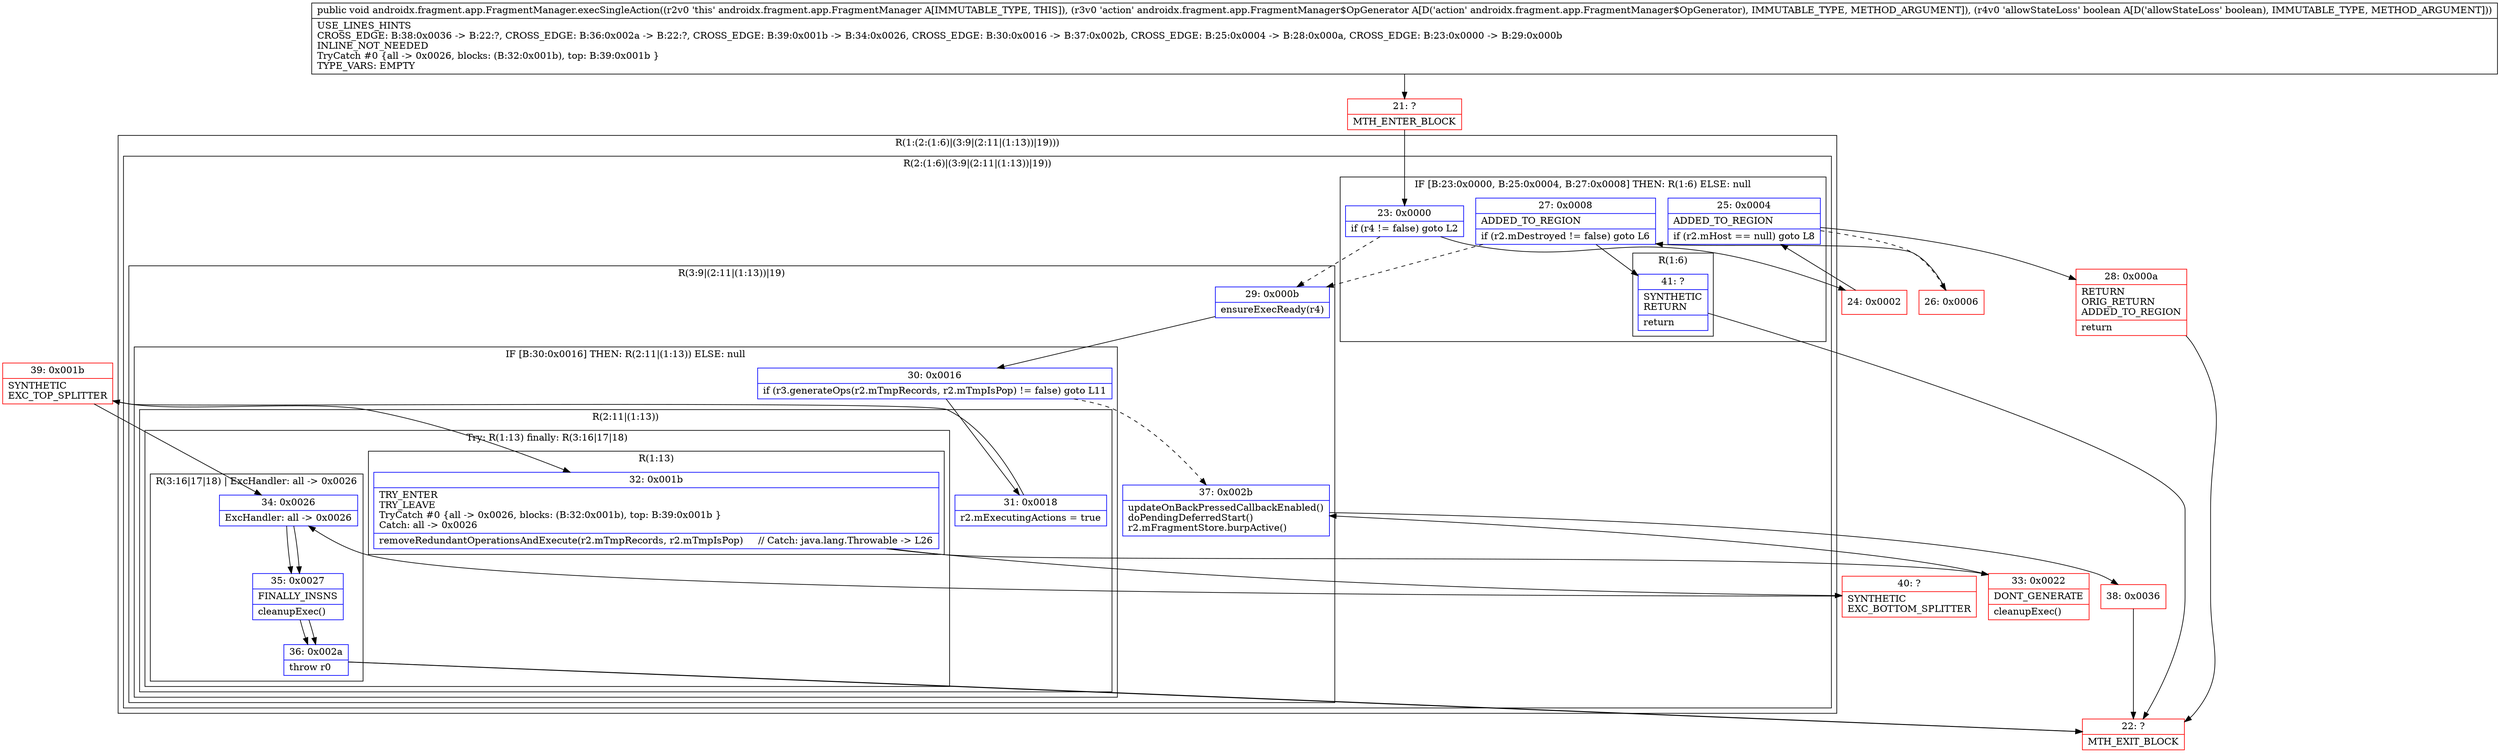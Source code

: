 digraph "CFG forandroidx.fragment.app.FragmentManager.execSingleAction(Landroidx\/fragment\/app\/FragmentManager$OpGenerator;Z)V" {
subgraph cluster_Region_999738871 {
label = "R(1:(2:(1:6)|(3:9|(2:11|(1:13))|19)))";
node [shape=record,color=blue];
subgraph cluster_Region_651301511 {
label = "R(2:(1:6)|(3:9|(2:11|(1:13))|19))";
node [shape=record,color=blue];
subgraph cluster_IfRegion_1664785912 {
label = "IF [B:23:0x0000, B:25:0x0004, B:27:0x0008] THEN: R(1:6) ELSE: null";
node [shape=record,color=blue];
Node_23 [shape=record,label="{23\:\ 0x0000|if (r4 != false) goto L2\l}"];
Node_25 [shape=record,label="{25\:\ 0x0004|ADDED_TO_REGION\l|if (r2.mHost == null) goto L8\l}"];
Node_27 [shape=record,label="{27\:\ 0x0008|ADDED_TO_REGION\l|if (r2.mDestroyed != false) goto L6\l}"];
subgraph cluster_Region_2128885269 {
label = "R(1:6)";
node [shape=record,color=blue];
Node_41 [shape=record,label="{41\:\ ?|SYNTHETIC\lRETURN\l|return\l}"];
}
}
subgraph cluster_Region_1930470731 {
label = "R(3:9|(2:11|(1:13))|19)";
node [shape=record,color=blue];
Node_29 [shape=record,label="{29\:\ 0x000b|ensureExecReady(r4)\l}"];
subgraph cluster_IfRegion_1172363140 {
label = "IF [B:30:0x0016] THEN: R(2:11|(1:13)) ELSE: null";
node [shape=record,color=blue];
Node_30 [shape=record,label="{30\:\ 0x0016|if (r3.generateOps(r2.mTmpRecords, r2.mTmpIsPop) != false) goto L11\l}"];
subgraph cluster_Region_1912756125 {
label = "R(2:11|(1:13))";
node [shape=record,color=blue];
Node_31 [shape=record,label="{31\:\ 0x0018|r2.mExecutingActions = true\l}"];
subgraph cluster_TryCatchRegion_763990870 {
label = "Try: R(1:13) finally: R(3:16|17|18)";
node [shape=record,color=blue];
subgraph cluster_Region_1539653969 {
label = "R(1:13)";
node [shape=record,color=blue];
Node_32 [shape=record,label="{32\:\ 0x001b|TRY_ENTER\lTRY_LEAVE\lTryCatch #0 \{all \-\> 0x0026, blocks: (B:32:0x001b), top: B:39:0x001b \}\lCatch: all \-\> 0x0026\l|removeRedundantOperationsAndExecute(r2.mTmpRecords, r2.mTmpIsPop)     \/\/ Catch: java.lang.Throwable \-\> L26\l}"];
}
subgraph cluster_Region_417001818 {
label = "R(3:16|17|18) | ExcHandler: all \-\> 0x0026\l";
node [shape=record,color=blue];
Node_34 [shape=record,label="{34\:\ 0x0026|ExcHandler: all \-\> 0x0026\l}"];
Node_35 [shape=record,label="{35\:\ 0x0027|FINALLY_INSNS\l|cleanupExec()\l}"];
Node_36 [shape=record,label="{36\:\ 0x002a|throw r0\l}"];
}
}
}
}
Node_37 [shape=record,label="{37\:\ 0x002b|updateOnBackPressedCallbackEnabled()\ldoPendingDeferredStart()\lr2.mFragmentStore.burpActive()\l}"];
}
}
}
subgraph cluster_Region_417001818 {
label = "R(3:16|17|18) | ExcHandler: all \-\> 0x0026\l";
node [shape=record,color=blue];
Node_34 [shape=record,label="{34\:\ 0x0026|ExcHandler: all \-\> 0x0026\l}"];
Node_35 [shape=record,label="{35\:\ 0x0027|FINALLY_INSNS\l|cleanupExec()\l}"];
Node_36 [shape=record,label="{36\:\ 0x002a|throw r0\l}"];
}
Node_21 [shape=record,color=red,label="{21\:\ ?|MTH_ENTER_BLOCK\l}"];
Node_24 [shape=record,color=red,label="{24\:\ 0x0002}"];
Node_26 [shape=record,color=red,label="{26\:\ 0x0006}"];
Node_22 [shape=record,color=red,label="{22\:\ ?|MTH_EXIT_BLOCK\l}"];
Node_28 [shape=record,color=red,label="{28\:\ 0x000a|RETURN\lORIG_RETURN\lADDED_TO_REGION\l|return\l}"];
Node_39 [shape=record,color=red,label="{39\:\ 0x001b|SYNTHETIC\lEXC_TOP_SPLITTER\l}"];
Node_33 [shape=record,color=red,label="{33\:\ 0x0022|DONT_GENERATE\l|cleanupExec()\l}"];
Node_40 [shape=record,color=red,label="{40\:\ ?|SYNTHETIC\lEXC_BOTTOM_SPLITTER\l}"];
Node_38 [shape=record,color=red,label="{38\:\ 0x0036}"];
MethodNode[shape=record,label="{public void androidx.fragment.app.FragmentManager.execSingleAction((r2v0 'this' androidx.fragment.app.FragmentManager A[IMMUTABLE_TYPE, THIS]), (r3v0 'action' androidx.fragment.app.FragmentManager$OpGenerator A[D('action' androidx.fragment.app.FragmentManager$OpGenerator), IMMUTABLE_TYPE, METHOD_ARGUMENT]), (r4v0 'allowStateLoss' boolean A[D('allowStateLoss' boolean), IMMUTABLE_TYPE, METHOD_ARGUMENT]))  | USE_LINES_HINTS\lCROSS_EDGE: B:38:0x0036 \-\> B:22:?, CROSS_EDGE: B:36:0x002a \-\> B:22:?, CROSS_EDGE: B:39:0x001b \-\> B:34:0x0026, CROSS_EDGE: B:30:0x0016 \-\> B:37:0x002b, CROSS_EDGE: B:25:0x0004 \-\> B:28:0x000a, CROSS_EDGE: B:23:0x0000 \-\> B:29:0x000b\lINLINE_NOT_NEEDED\lTryCatch #0 \{all \-\> 0x0026, blocks: (B:32:0x001b), top: B:39:0x001b \}\lTYPE_VARS: EMPTY\l}"];
MethodNode -> Node_21;Node_23 -> Node_24;
Node_23 -> Node_29[style=dashed];
Node_25 -> Node_26[style=dashed];
Node_25 -> Node_28;
Node_27 -> Node_29[style=dashed];
Node_27 -> Node_41;
Node_41 -> Node_22;
Node_29 -> Node_30;
Node_30 -> Node_31;
Node_30 -> Node_37[style=dashed];
Node_31 -> Node_39;
Node_32 -> Node_33;
Node_32 -> Node_40;
Node_34 -> Node_35;
Node_35 -> Node_36;
Node_36 -> Node_22;
Node_37 -> Node_38;
Node_34 -> Node_35;
Node_35 -> Node_36;
Node_36 -> Node_22;
Node_21 -> Node_23;
Node_24 -> Node_25;
Node_26 -> Node_27;
Node_28 -> Node_22;
Node_39 -> Node_32;
Node_39 -> Node_34;
Node_33 -> Node_37;
Node_40 -> Node_34;
Node_38 -> Node_22;
}


